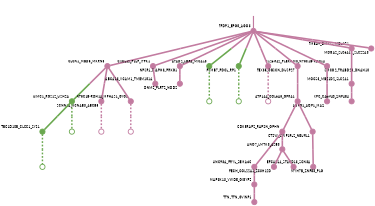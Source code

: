 strict digraph  {
graph[splines=false]; nodesep=0.7; rankdir=TB; ranksep=0.6; forcelabels=true; dpi=600; size=2.5;
0 [color="#c27ba0ff", fillcolor="#c27ba0ff", fixedsize=true, fontname=Lato, fontsize="12pt", height="0.25", label="", penwidth=3, shape=circle, style=filled, xlabel=TFDP1_EPG5_AGO3];
1 [color="#c27ba0ff", fillcolor="#c27ba0ff", fixedsize=true, fontname=Lato, fontsize="12pt", height="0.25", label="", penwidth=3, shape=circle, style=filled, xlabel=CLCN1_MBD5_MKRN3];
7 [color="#c27ba0ff", fillcolor="#c27ba0ff", fixedsize=true, fontname=Lato, fontsize="12pt", height="0.25", label="", penwidth=3, shape=circle, style=filled, xlabel=CXCL12_PLLP_ITPK1];
9 [color="#c27ba0ff", fillcolor="#c27ba0ff", fixedsize=true, fontname=Lato, fontsize="12pt", height="0.25", label="", penwidth=3, shape=circle, style=filled, xlabel=NPSR1_DIAPH3_PRKG1];
12 [color="#6aa84fff", fillcolor="#6aa84fff", fixedsize=true, fontname=Lato, fontsize="12pt", height="0.25", label="", penwidth=3, shape=circle, style=filled, xlabel=ATAD2_LGR4_MICAL3];
13 [color="#6aa84fff", fillcolor="#6aa84fff", fixedsize=true, fontname=Lato, fontsize="12pt", height="0.25", label="", penwidth=3, shape=circle, style=filled, xlabel=PSMB7_PDCL_RP1];
14 [color="#c27ba0ff", fillcolor="#c27ba0ff", fixedsize=true, fontname=Lato, fontsize="12pt", height="0.25", label="", penwidth=3, shape=circle, style=filled, xlabel="C12orf42_PLEKHM3_NT5C1B-RDH14"];
16 [color="#c27ba0ff", fillcolor="#c27ba0ff", fixedsize=true, fontname=Lato, fontsize="12pt", height="0.25", label="", penwidth=3, shape=circle, style=filled, xlabel=TEX35_OBSCN_DUSP27];
17 [color="#c27ba0ff", fillcolor="#c27ba0ff", fixedsize=true, fontname=Lato, fontsize="12pt", height="0.25", label="", penwidth=3, shape=circle, style=filled, xlabel=SMCO2_TRABD2B_DNAH10];
23 [color="#c27ba0ff", fillcolor="#c27ba0ff", fixedsize=true, fontname=Lato, fontsize="12pt", height="0.25", label="", penwidth=3, shape=circle, style=filled, xlabel=TMED9_DMXL2_MBLAC1];
25 [color="#c27ba0ff", fillcolor="#c27ba0ff", fixedsize=true, fontname=Lato, fontsize="12pt", height="0.25", label="", penwidth=3, shape=circle, style=filled, xlabel=MDGA2_SLC6A11_SLC22A3];
3 [color="#6aa84fff", fillcolor="#6aa84fff", fixedsize=true, fontname=Lato, fontsize="12pt", height="0.25", label="", penwidth=3, shape=circle, style=filled, xlabel=UIMC1_RGS12_USH2A];
4 [color="#c27ba0ff", fillcolor="#c27ba0ff", fixedsize=true, fontname=Lato, fontsize="12pt", height="0.25", label="", penwidth=3, shape=circle, style=filled, xlabel=SCNN1A_KCNAB3_ABCB5];
15 [color="#c27ba0ff", fillcolor="#c27ba0ff", fixedsize=true, fontname=Lato, fontsize="12pt", height="0.25", label="", penwidth=3, shape=circle, style=filled, xlabel="NT5C1B-RDH14_MFHAS1_GYG1"];
2 [color="#c27ba0ff", fillcolor="#c27ba0ff", fixedsize=true, fontname=Lato, fontsize="12pt", height="0.25", label="", penwidth=3, shape=circle, style=filled, xlabel=ATP1A4_COL6A5_GFRA1];
5 [color="#c27ba0ff", fillcolor="#c27ba0ff", fixedsize=true, fontname=Lato, fontsize="12pt", height="0.25", label="", penwidth=3, shape=circle, style=filled, xlabel=CDK5RAP2_RAPSN_GPHN];
11 [color="#c27ba0ff", fillcolor="#c27ba0ff", fixedsize=true, fontname=Lato, fontsize="12pt", height="0.25", label="", penwidth=3, shape=circle, style=filled, xlabel=CTSW_CWF19L2_NEURL1];
8 [color="#6aa84fff", fillcolor="#6aa84fff", fixedsize=true, fontname=Lato, fontsize="12pt", height="0.25", label="", penwidth=3, shape=circle, style=filled, xlabel=TBC1D10B_CLCC1_SYS1];
30 [color="#6aa84fff", fillcolor="#6aa84fff", fixedsize=true, fontname=Lato, fontsize="12pt", height="0.25", label="", penwidth=3, shape=circle, style=solid, xlabel=""];
34 [color="#c27ba0ff", fillcolor="#c27ba0ff", fixedsize=true, fontname=Lato, fontsize="12pt", height="0.25", label="", penwidth=3, shape=circle, style=solid, xlabel=""];
19 [color="#c27ba0ff", fillcolor="#c27ba0ff", fixedsize=true, fontname=Lato, fontsize="12pt", height="0.25", label="", penwidth=3, shape=circle, style=filled, xlabel=UNC93A_FRYL_SEMA6C];
26 [color="#c27ba0ff", fillcolor="#c27ba0ff", fixedsize=true, fontname=Lato, fontsize="12pt", height="0.25", label="", penwidth=3, shape=circle, style=filled, xlabel=ANO7_LMTK3_ASB3];
24 [color="#c27ba0ff", fillcolor="#c27ba0ff", fixedsize=true, fontname=Lato, fontsize="12pt", height="0.25", label="", penwidth=3, shape=circle, style=filled, xlabel=ABCA13_VCAM1_TMEM151A];
31 [color="#6aa84fff", fillcolor="#6aa84fff", fixedsize=true, fontname=Lato, fontsize="12pt", height="0.25", label="", penwidth=3, shape=circle, style=solid, xlabel=""];
20 [color="#c27ba0ff", fillcolor="#c27ba0ff", fixedsize=true, fontname=Lato, fontsize="12pt", height="0.25", label="", penwidth=3, shape=circle, style=filled, xlabel=DNM2_FLRT2_NOD2];
6 [color="#c27ba0ff", fillcolor="#c27ba0ff", fixedsize=true, fontname=Lato, fontsize="12pt", height="0.25", label="", penwidth=3, shape=circle, style=filled, xlabel=EFCAB14_STARD13_SCN3A];
32 [color="#6aa84fff", fillcolor="#6aa84fff", fixedsize=true, fontname=Lato, fontsize="12pt", height="0.25", label="", penwidth=3, shape=circle, style=solid, xlabel=""];
33 [color="#6aa84fff", fillcolor="#6aa84fff", fixedsize=true, fontname=Lato, fontsize="12pt", height="0.25", label="", penwidth=3, shape=circle, style=solid, xlabel=""];
35 [color="#c27ba0ff", fillcolor="#c27ba0ff", fixedsize=true, fontname=Lato, fontsize="12pt", height="0.25", label="", penwidth=3, shape=circle, style=solid, xlabel=""];
36 [color="#c27ba0ff", fillcolor="#c27ba0ff", fixedsize=true, fontname=Lato, fontsize="12pt", height="0.25", label="", penwidth=3, shape=circle, style=solid, xlabel=""];
10 [color="#c27ba0ff", fillcolor="#c27ba0ff", fixedsize=true, fontname=Lato, fontsize="12pt", height="0.25", label="", penwidth=3, shape=circle, style=filled, xlabel=AGFG1_AQP1_MAZ];
18 [color="#c27ba0ff", fillcolor="#c27ba0ff", fixedsize=true, fontname=Lato, fontsize="12pt", height="0.25", label="", penwidth=3, shape=circle, style=filled, xlabel=MOCS3_MB21D2_SLC2A1];
21 [color="#c27ba0ff", fillcolor="#c27ba0ff", fixedsize=true, fontname=Lato, fontsize="12pt", height="0.25", label="", penwidth=3, shape=circle, style=filled, xlabel=XPC_C4orf40_ZNF484];
29 [color="#c27ba0ff", fillcolor="#c27ba0ff", fixedsize=true, fontname=Lato, fontsize="12pt", height="0.25", label="", penwidth=3, shape=circle, style=filled, xlabel=MAP3K13_VWDE_GIGYF2];
22 [color="#c27ba0ff", fillcolor="#c27ba0ff", fixedsize=true, fontname=Lato, fontsize="12pt", height="0.25", label="", penwidth=3, shape=circle, style=filled, xlabel=FECH_COL22A1_ZC3H12D];
27 [color="#c27ba0ff", fillcolor="#c27ba0ff", fixedsize=true, fontname=Lato, fontsize="12pt", height="0.25", label="", penwidth=3, shape=circle, style=filled, xlabel=MYH7B_ZNF83_PLG];
28 [color="#c27ba0ff", fillcolor="#c27ba0ff", fixedsize=true, fontname=Lato, fontsize="12pt", height="0.25", label="", penwidth=3, shape=circle, style=filled, xlabel=TTN_TTN_GVINP1];
normal [label="", penwidth=3, style=invis, xlabel=TFDP1_EPG5_AGO3];
0 -> 1  [arrowsize=0, color="#c27ba0ff;0.5:#c27ba0ff", minlen="2.0", penwidth="5.5", style=solid];
0 -> 7  [arrowsize=0, color="#c27ba0ff;0.5:#c27ba0ff", minlen="2.0", penwidth="5.5", style=solid];
0 -> 9  [arrowsize=0, color="#c27ba0ff;0.5:#c27ba0ff", minlen="2.0", penwidth="5.5", style=solid];
0 -> 12  [arrowsize=0, color="#c27ba0ff;0.5:#6aa84fff", minlen="2.0", penwidth="5.5", style=solid];
0 -> 13  [arrowsize=0, color="#c27ba0ff;0.5:#6aa84fff", minlen="2.0", penwidth="5.5", style=solid];
0 -> 14  [arrowsize=0, color="#c27ba0ff;0.5:#c27ba0ff", minlen="2.0", penwidth="5.5", style=solid];
0 -> 16  [arrowsize=0, color="#c27ba0ff;0.5:#c27ba0ff", minlen="2.0", penwidth="5.5", style=solid];
0 -> 17  [arrowsize=0, color="#c27ba0ff;0.5:#c27ba0ff", minlen="2.0", penwidth="5.5", style=solid];
0 -> 23  [arrowsize=0, color="#c27ba0ff;0.5:#c27ba0ff", minlen="1.399999976158142", penwidth="5.5", style=solid];
0 -> 25  [arrowsize=0, color="#c27ba0ff;0.5:#c27ba0ff", minlen="1.1999999284744263", penwidth="5.5", style=solid];
1 -> 3  [arrowsize=0, color="#c27ba0ff;0.5:#6aa84fff", minlen="2.0", penwidth="5.5", style=solid];
1 -> 4  [arrowsize=0, color="#c27ba0ff;0.5:#c27ba0ff", minlen="2.0", penwidth="5.5", style=solid];
1 -> 15  [arrowsize=0, color="#c27ba0ff;0.5:#c27ba0ff", minlen="2.0", penwidth="5.5", style=solid];
7 -> 24  [arrowsize=0, color="#c27ba0ff;0.5:#c27ba0ff", minlen="1.1999999284744263", penwidth="5.5", style=solid];
9 -> 20  [arrowsize=0, color="#c27ba0ff;0.5:#c27ba0ff", minlen="1.7999999523162842", penwidth="5.5", style=solid];
12 -> 32  [arrowsize=0, color="#6aa84fff;0.5:#6aa84fff", minlen="2.0", penwidth=5, style=dashed];
13 -> 33  [arrowsize=0, color="#6aa84fff;0.5:#6aa84fff", minlen="2.0", penwidth=5, style=dashed];
14 -> 35  [arrowsize=0, color="#c27ba0ff;0.5:#c27ba0ff", minlen="2.0", penwidth=5, style=dashed];
16 -> 2  [arrowsize=0, color="#c27ba0ff;0.5:#c27ba0ff", minlen="2.0", penwidth="5.5", style=solid];
17 -> 10  [arrowsize=0, color="#c27ba0ff;0.5:#c27ba0ff", minlen="2.0", penwidth="5.5", style=solid];
23 -> 18  [arrowsize=0, color="#c27ba0ff;0.5:#c27ba0ff", minlen="2.0", penwidth="5.5", style=solid];
3 -> 8  [arrowsize=0, color="#6aa84fff;0.5:#6aa84fff", minlen="2.0", penwidth="5.5", style=solid];
3 -> 30  [arrowsize=0, color="#6aa84fff;0.5:#6aa84fff", minlen="2.0", penwidth=5, style=dashed];
4 -> 34  [arrowsize=0, color="#c27ba0ff;0.5:#c27ba0ff", minlen="2.0", penwidth=5, style=dashed];
15 -> 36  [arrowsize=0, color="#c27ba0ff;0.5:#c27ba0ff", minlen="2.0", penwidth=5, style=dashed];
2 -> 5  [arrowsize=0, color="#c27ba0ff;0.5:#c27ba0ff", minlen="2.0", penwidth="5.5", style=solid];
2 -> 11  [arrowsize=0, color="#c27ba0ff;0.5:#c27ba0ff", minlen="2.0", penwidth="5.5", style=solid];
5 -> 19  [arrowsize=0, color="#c27ba0ff;0.5:#c27ba0ff", minlen="2.0", penwidth="5.5", style=solid];
5 -> 26  [arrowsize=0, color="#c27ba0ff;0.5:#c27ba0ff", minlen="1.0", penwidth="5.5", style=solid];
11 -> 6  [arrowsize=0, color="#c27ba0ff;0.5:#c27ba0ff", minlen="2.0", penwidth="5.5", style=solid];
8 -> 31  [arrowsize=0, color="#6aa84fff;0.5:#6aa84fff", minlen="2.0", penwidth=5, style=dashed];
19 -> 29  [arrowsize=0, color="#c27ba0ff;0.5:#c27ba0ff", minlen="1.0", penwidth="5.5", style=solid];
26 -> 22  [arrowsize=0, color="#c27ba0ff;0.5:#c27ba0ff", minlen="1.600000023841858", penwidth="5.5", style=solid];
26 -> 27  [arrowsize=0, color="#c27ba0ff;0.5:#c27ba0ff", minlen="1.0", penwidth="5.5", style=solid];
18 -> 21  [arrowsize=0, color="#c27ba0ff;0.5:#c27ba0ff", minlen="1.600000023841858", penwidth="5.5", style=solid];
29 -> 28  [arrowsize=0, color="#c27ba0ff;0.5:#c27ba0ff", minlen="1.0", penwidth="5.5", style=solid];
normal -> 0  [arrowsize=0, color="#c27ba0ff", label="", penwidth=4, style=solid];
}
